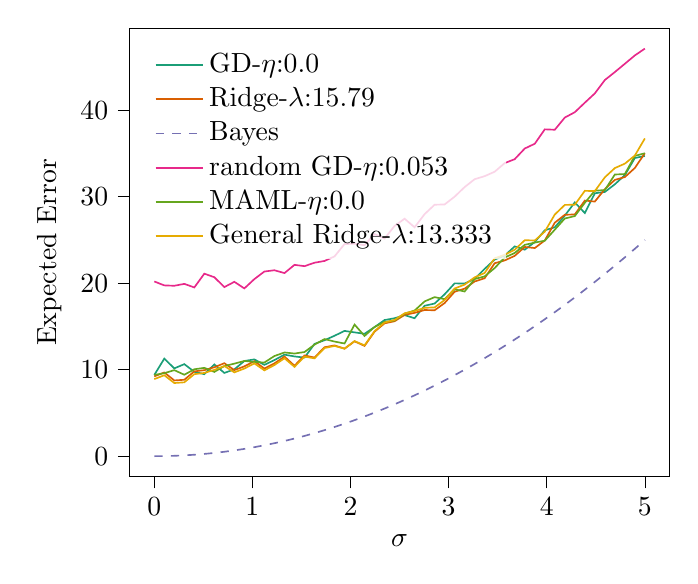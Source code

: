 % This file was created with tikzplotlib v0.10.1.
\begin{tikzpicture}

\definecolor{chocolate217952}{RGB}{217,95,2}
\definecolor{darkcyan27158119}{RGB}{27,158,119}
\definecolor{darkgray176}{RGB}{176,176,176}
\definecolor{deeppink23141138}{RGB}{231,41,138}
\definecolor{lightslategray117112179}{RGB}{117,112,179}
\definecolor{olivedrab10216630}{RGB}{102,166,30}
\definecolor{orange2301712}{RGB}{230,171,2}

\begin{axis}[
legend cell align={left},
legend style={
  fill opacity=0.8,
  draw opacity=1,
  text opacity=1,
  at={(0.03,0.97)},
  anchor=north west,
  draw=none
},
tick align=outside,
tick pos=left,
x grid style={darkgray176},
xlabel={\(\displaystyle \sigma\)},
xmin=-0.25, xmax=5.25,
xtick style={color=black},
y grid style={darkgray176},
ylabel={Expected Error},
ymin=-2.357, ymax=49.494,
ytick style={color=black}
]
\addplot [semithick, darkcyan27158119]
table {%
0 9.39
0.102 11.282
0.204 10.153
0.306 10.644
0.408 9.756
0.51 9.482
0.612 10.611
0.714 9.628
0.816 10.042
0.918 11.006
1.02 11.194
1.122 10.561
1.224 11.113
1.327 11.741
1.429 11.535
1.531 11.402
1.633 12.983
1.735 13.409
1.837 13.927
1.939 14.487
2.041 14.317
2.143 14.153
2.245 14.927
2.347 15.745
2.449 15.953
2.551 16.314
2.653 15.954
2.755 17.395
2.857 17.655
2.959 18.72
3.061 19.986
3.163 19.965
3.265 20.509
3.367 21.66
3.469 22.739
3.571 23.194
3.673 24.257
3.776 23.88
3.878 24.767
3.98 26.127
4.082 26.471
4.184 27.826
4.286 29.351
4.388 28.117
4.49 30.406
4.592 30.557
4.694 31.442
4.796 32.505
4.898 34.485
5 34.717
};
\addlegendentry{GD-$\eta$:0.0}
\addplot [semithick, chocolate217952]
table {%
0 9.229
0.102 9.682
0.204 8.759
0.306 8.837
0.408 9.809
0.51 9.946
0.612 10.286
0.714 10.752
0.816 9.954
0.918 10.386
1.02 10.988
1.122 10.137
1.224 10.73
1.327 11.518
1.429 10.457
1.531 11.653
1.633 11.405
1.735 12.6
1.837 12.809
1.939 12.431
2.041 13.285
2.143 12.754
2.245 14.396
2.347 15.363
2.449 15.603
2.551 16.342
2.653 16.574
2.755 16.904
2.857 16.874
2.959 17.71
3.061 19.018
3.163 19.378
3.265 20.203
3.367 20.577
3.469 22.315
3.571 22.636
3.673 23.165
3.776 24.194
3.878 24.071
3.98 24.949
4.082 27.004
4.184 27.918
4.286 27.955
4.388 29.561
4.49 29.446
4.592 30.884
4.694 31.954
4.796 32.281
4.898 33.332
5 35.042
};
\addlegendentry{Ridge-$\lambda$:15.79}
\addplot [semithick, lightslategray117112179, dashed]
table {%
0 0
0.102 0.01
0.204 0.042
0.306 0.094
0.408 0.167
0.51 0.26
0.612 0.375
0.714 0.51
0.816 0.666
0.918 0.843
1.02 1.041
1.122 1.26
1.224 1.499
1.327 1.759
1.429 2.04
1.531 2.342
1.633 2.665
1.735 3.009
1.837 3.373
1.939 3.758
2.041 4.164
2.143 4.591
2.245 5.038
2.347 5.507
2.449 5.996
2.551 6.506
2.653 7.037
2.755 7.589
2.857 8.161
2.959 8.755
3.061 9.369
3.163 10.004
3.265 10.66
3.367 11.337
3.469 12.034
3.571 12.752
3.673 13.491
3.776 14.251
3.878 15.032
3.98 15.834
4.082 16.656
4.184 17.499
4.286 18.363
4.388 19.248
4.49 20.154
4.592 21.08
4.694 22.028
4.796 22.996
4.898 23.985
5 24.995
};
\addlegendentry{Bayes}
\addplot [semithick, deeppink23141138]
table {%
0 20.206
0.102 19.751
0.204 19.708
0.306 19.928
0.408 19.514
0.51 21.107
0.612 20.697
0.714 19.555
0.816 20.164
0.918 19.403
1.02 20.48
1.122 21.355
1.224 21.503
1.327 21.176
1.429 22.126
1.531 21.976
1.633 22.373
1.735 22.578
1.837 23.105
1.939 24.53
2.041 24.57
2.143 24.401
2.245 25.688
2.347 25.166
2.449 26.629
2.551 27.463
2.653 26.468
2.755 27.992
2.857 29.079
2.959 29.114
3.061 30.01
3.163 31.121
3.265 32.032
3.367 32.384
3.469 32.895
3.571 33.892
3.673 34.346
3.776 35.582
3.878 36.134
3.98 37.799
4.082 37.752
4.184 39.162
4.286 39.78
4.388 40.881
4.49 41.954
4.592 43.502
4.694 44.422
4.796 45.383
4.898 46.348
5 47.137
};
\addlegendentry{random GD-$\eta$:0.053}
\addplot [semithick, olivedrab10216630]
table {%
0 9.4
0.102 9.597
0.204 9.95
0.306 9.417
0.408 10.051
0.51 10.217
0.612 9.746
0.714 10.423
0.816 10.702
0.918 11.013
1.02 10.899
1.122 10.83
1.224 11.581
1.327 11.994
1.429 11.871
1.531 12.046
1.633 12.901
1.735 13.544
1.837 13.255
1.939 13.032
2.041 15.221
2.143 13.905
2.245 14.945
2.347 15.518
2.449 15.698
2.551 16.486
2.653 16.844
2.755 17.899
2.857 18.393
2.959 18.156
3.061 19.305
3.163 19.045
3.265 20.486
3.367 20.79
3.469 21.754
3.571 22.971
3.673 23.5
3.776 24.441
3.878 24.702
3.98 24.919
4.082 26.194
4.184 27.486
4.286 27.768
4.388 29.301
4.49 30.703
4.592 30.777
4.694 32.574
4.796 32.63
4.898 34.731
5 35.031
};
\addlegendentry{MAML-$\eta$:0.0}
\addplot [semithick, orange2301712]
table {%
0 8.913
0.102 9.359
0.204 8.459
0.306 8.541
0.408 9.484
0.51 9.625
0.612 9.981
0.714 10.426
0.816 9.694
0.918 10.133
1.02 10.728
1.122 9.926
1.224 10.534
1.327 11.325
1.429 10.329
1.531 11.513
1.633 11.312
1.735 12.505
1.837 12.749
1.939 12.438
2.041 13.305
2.143 12.821
2.245 14.461
2.347 15.461
2.449 15.754
2.551 16.525
2.653 16.781
2.755 17.158
2.857 17.204
2.959 18.065
3.061 19.393
3.163 19.839
3.265 20.685
3.367 21.185
3.469 22.882
3.571 23.299
3.673 23.87
3.776 24.981
3.878 24.942
3.98 25.972
4.082 27.948
4.184 29.06
4.286 29.082
4.388 30.69
4.49 30.655
4.592 32.249
4.694 33.319
4.796 33.832
4.898 34.771
5 36.748
};
\addlegendentry{General Ridge-$\lambda$:13.333}
\end{axis}

\end{tikzpicture}
